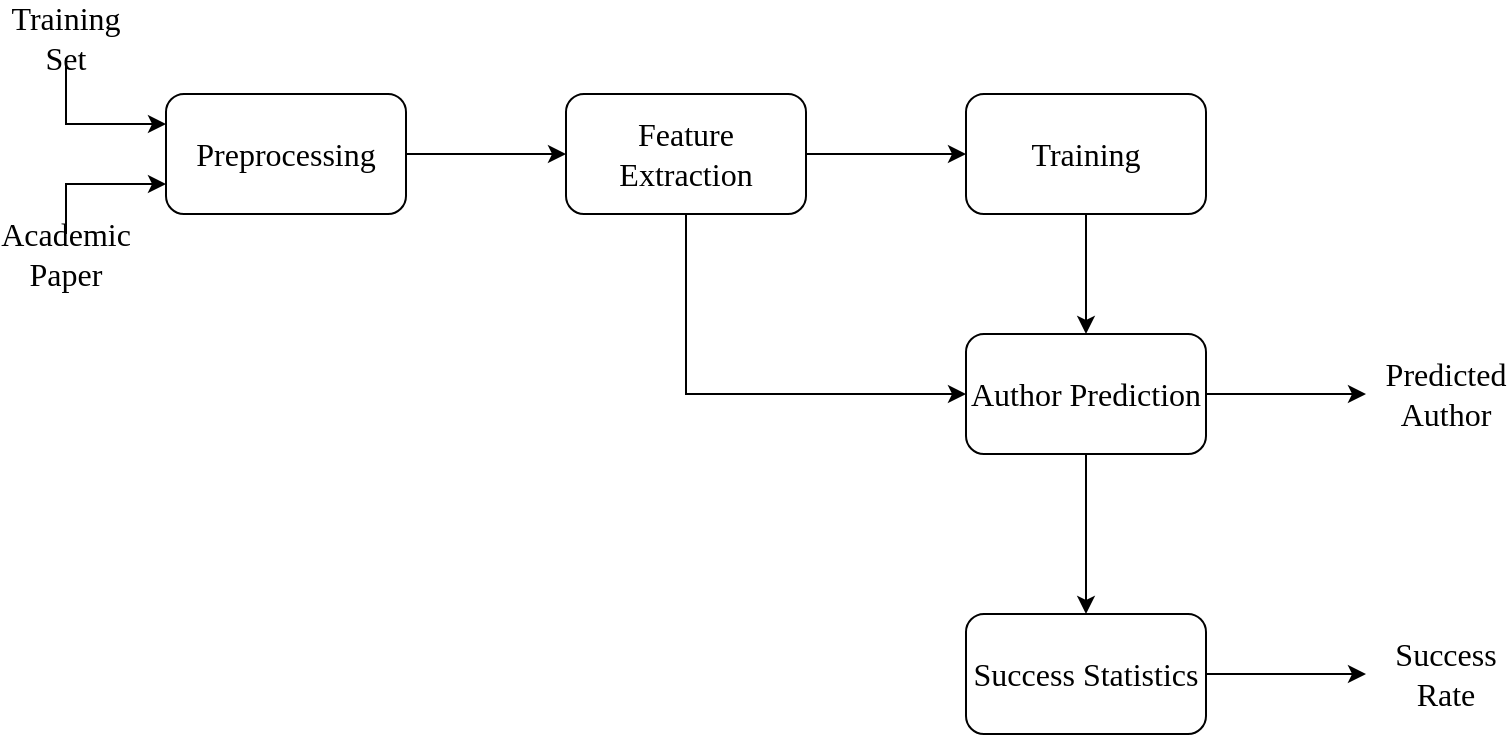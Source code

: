 <mxfile version="12.9.6" type="device"><diagram id="Tp8NYbghXrZgCOWW-jhQ" name="Page-1"><mxGraphModel dx="782" dy="437" grid="1" gridSize="10" guides="1" tooltips="1" connect="1" arrows="1" fold="1" page="1" pageScale="1" pageWidth="850" pageHeight="1100" math="0" shadow="0"><root><mxCell id="0"/><mxCell id="1" parent="0"/><mxCell id="DX1aGh15HbuJaaJL38xi-5" value="" style="edgeStyle=orthogonalEdgeStyle;rounded=0;orthogonalLoop=1;jettySize=auto;html=1;fontFamily=Times New Roman;fontSize=16;" edge="1" parent="1" source="DX1aGh15HbuJaaJL38xi-1" target="DX1aGh15HbuJaaJL38xi-3"><mxGeometry relative="1" as="geometry"/></mxCell><mxCell id="DX1aGh15HbuJaaJL38xi-1" value="Preprocessing" style="rounded=1;whiteSpace=wrap;html=1;fontFamily=Times New Roman;fontSize=16;" vertex="1" parent="1"><mxGeometry x="120" y="190" width="120" height="60" as="geometry"/></mxCell><mxCell id="DX1aGh15HbuJaaJL38xi-7" value="" style="edgeStyle=orthogonalEdgeStyle;rounded=0;orthogonalLoop=1;jettySize=auto;html=1;fontFamily=Times New Roman;fontSize=16;" edge="1" parent="1" source="DX1aGh15HbuJaaJL38xi-2" target="DX1aGh15HbuJaaJL38xi-4"><mxGeometry relative="1" as="geometry"/></mxCell><mxCell id="DX1aGh15HbuJaaJL38xi-2" value="Training" style="rounded=1;whiteSpace=wrap;html=1;fontFamily=Times New Roman;fontSize=16;" vertex="1" parent="1"><mxGeometry x="520" y="190" width="120" height="60" as="geometry"/></mxCell><mxCell id="DX1aGh15HbuJaaJL38xi-6" value="" style="edgeStyle=orthogonalEdgeStyle;rounded=0;orthogonalLoop=1;jettySize=auto;html=1;fontFamily=Times New Roman;fontSize=16;" edge="1" parent="1" source="DX1aGh15HbuJaaJL38xi-3" target="DX1aGh15HbuJaaJL38xi-2"><mxGeometry relative="1" as="geometry"/></mxCell><mxCell id="DX1aGh15HbuJaaJL38xi-10" style="edgeStyle=orthogonalEdgeStyle;rounded=0;orthogonalLoop=1;jettySize=auto;html=1;exitX=0.5;exitY=1;exitDx=0;exitDy=0;entryX=0;entryY=0.5;entryDx=0;entryDy=0;fontFamily=Times New Roman;fontSize=16;" edge="1" parent="1" source="DX1aGh15HbuJaaJL38xi-3" target="DX1aGh15HbuJaaJL38xi-4"><mxGeometry relative="1" as="geometry"/></mxCell><mxCell id="DX1aGh15HbuJaaJL38xi-3" value="Feature Extraction" style="rounded=1;whiteSpace=wrap;html=1;fontFamily=Times New Roman;fontSize=16;" vertex="1" parent="1"><mxGeometry x="320" y="190" width="120" height="60" as="geometry"/></mxCell><mxCell id="DX1aGh15HbuJaaJL38xi-12" value="" style="edgeStyle=orthogonalEdgeStyle;rounded=0;orthogonalLoop=1;jettySize=auto;html=1;fontFamily=Times New Roman;fontSize=16;" edge="1" parent="1" source="DX1aGh15HbuJaaJL38xi-4"><mxGeometry relative="1" as="geometry"><mxPoint x="720" y="340" as="targetPoint"/></mxGeometry></mxCell><mxCell id="DX1aGh15HbuJaaJL38xi-21" value="" style="edgeStyle=orthogonalEdgeStyle;rounded=0;orthogonalLoop=1;jettySize=auto;html=1;fontFamily=Times New Roman;fontSize=16;" edge="1" parent="1" source="DX1aGh15HbuJaaJL38xi-4" target="DX1aGh15HbuJaaJL38xi-20"><mxGeometry relative="1" as="geometry"/></mxCell><mxCell id="DX1aGh15HbuJaaJL38xi-4" value="Author Prediction" style="rounded=1;whiteSpace=wrap;html=1;fontFamily=Times New Roman;fontSize=16;" vertex="1" parent="1"><mxGeometry x="520" y="310" width="120" height="60" as="geometry"/></mxCell><mxCell id="DX1aGh15HbuJaaJL38xi-23" value="" style="edgeStyle=orthogonalEdgeStyle;rounded=0;orthogonalLoop=1;jettySize=auto;html=1;fontFamily=Times New Roman;fontSize=16;" edge="1" parent="1" source="DX1aGh15HbuJaaJL38xi-20"><mxGeometry relative="1" as="geometry"><mxPoint x="720" y="480" as="targetPoint"/></mxGeometry></mxCell><mxCell id="DX1aGh15HbuJaaJL38xi-20" value="Success Statistics" style="rounded=1;whiteSpace=wrap;html=1;fontFamily=Times New Roman;fontSize=16;" vertex="1" parent="1"><mxGeometry x="520" y="450" width="120" height="60" as="geometry"/></mxCell><mxCell id="DX1aGh15HbuJaaJL38xi-13" value="Predicted Author" style="text;html=1;strokeColor=none;fillColor=none;align=center;verticalAlign=middle;whiteSpace=wrap;rounded=0;fontFamily=Times New Roman;fontSize=16;" vertex="1" parent="1"><mxGeometry x="740" y="330" width="40" height="20" as="geometry"/></mxCell><mxCell id="DX1aGh15HbuJaaJL38xi-18" style="edgeStyle=orthogonalEdgeStyle;rounded=0;orthogonalLoop=1;jettySize=auto;html=1;exitX=0.5;exitY=1;exitDx=0;exitDy=0;entryX=0;entryY=0.25;entryDx=0;entryDy=0;fontFamily=Times New Roman;fontSize=16;" edge="1" parent="1" source="DX1aGh15HbuJaaJL38xi-14" target="DX1aGh15HbuJaaJL38xi-1"><mxGeometry relative="1" as="geometry"/></mxCell><mxCell id="DX1aGh15HbuJaaJL38xi-14" value="Training Set" style="text;html=1;strokeColor=none;fillColor=none;align=center;verticalAlign=middle;whiteSpace=wrap;rounded=0;fontFamily=Times New Roman;fontSize=16;" vertex="1" parent="1"><mxGeometry x="50" y="152" width="40" height="20" as="geometry"/></mxCell><mxCell id="DX1aGh15HbuJaaJL38xi-17" style="edgeStyle=orthogonalEdgeStyle;rounded=0;orthogonalLoop=1;jettySize=auto;html=1;exitX=0.5;exitY=0;exitDx=0;exitDy=0;entryX=0;entryY=0.75;entryDx=0;entryDy=0;fontFamily=Times New Roman;fontSize=16;" edge="1" parent="1" source="DX1aGh15HbuJaaJL38xi-15" target="DX1aGh15HbuJaaJL38xi-1"><mxGeometry relative="1" as="geometry"/></mxCell><mxCell id="DX1aGh15HbuJaaJL38xi-15" value="Academic Paper" style="text;html=1;strokeColor=none;fillColor=none;align=center;verticalAlign=middle;whiteSpace=wrap;rounded=0;fontFamily=Times New Roman;fontSize=16;" vertex="1" parent="1"><mxGeometry x="50" y="260" width="40" height="20" as="geometry"/></mxCell><mxCell id="DX1aGh15HbuJaaJL38xi-24" value="Success Rate" style="text;html=1;strokeColor=none;fillColor=none;align=center;verticalAlign=middle;whiteSpace=wrap;rounded=0;fontFamily=Times New Roman;fontSize=16;" vertex="1" parent="1"><mxGeometry x="740" y="470" width="40" height="20" as="geometry"/></mxCell></root></mxGraphModel></diagram></mxfile>